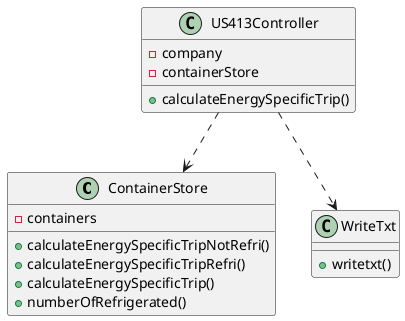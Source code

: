 @startuml
'https://plantuml.com/class-diagram




class ContainerStore{
-containers
+calculateEnergySpecificTripNotRefri()
+calculateEnergySpecificTripRefri()
+calculateEnergySpecificTrip()
+numberOfRefrigerated()
}



class US413Controller{
-company
-containerStore
+calculateEnergySpecificTrip()
}



class WriteTxt{
+writetxt()
}



US413Controller..>ContainerStore

US413Controller ..> WriteTxt


@enduml
